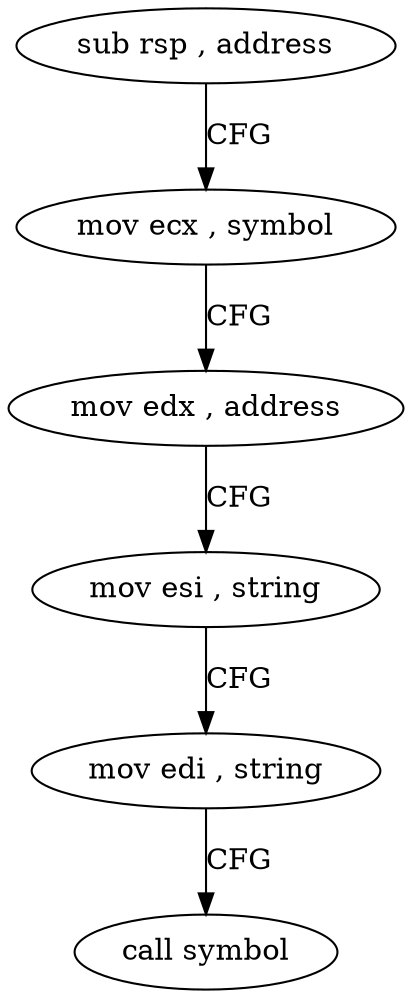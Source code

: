 digraph "func" {
"4208527" [label = "sub rsp , address" ]
"4208531" [label = "mov ecx , symbol" ]
"4208536" [label = "mov edx , address" ]
"4208541" [label = "mov esi , string" ]
"4208546" [label = "mov edi , string" ]
"4208551" [label = "call symbol" ]
"4208527" -> "4208531" [ label = "CFG" ]
"4208531" -> "4208536" [ label = "CFG" ]
"4208536" -> "4208541" [ label = "CFG" ]
"4208541" -> "4208546" [ label = "CFG" ]
"4208546" -> "4208551" [ label = "CFG" ]
}
